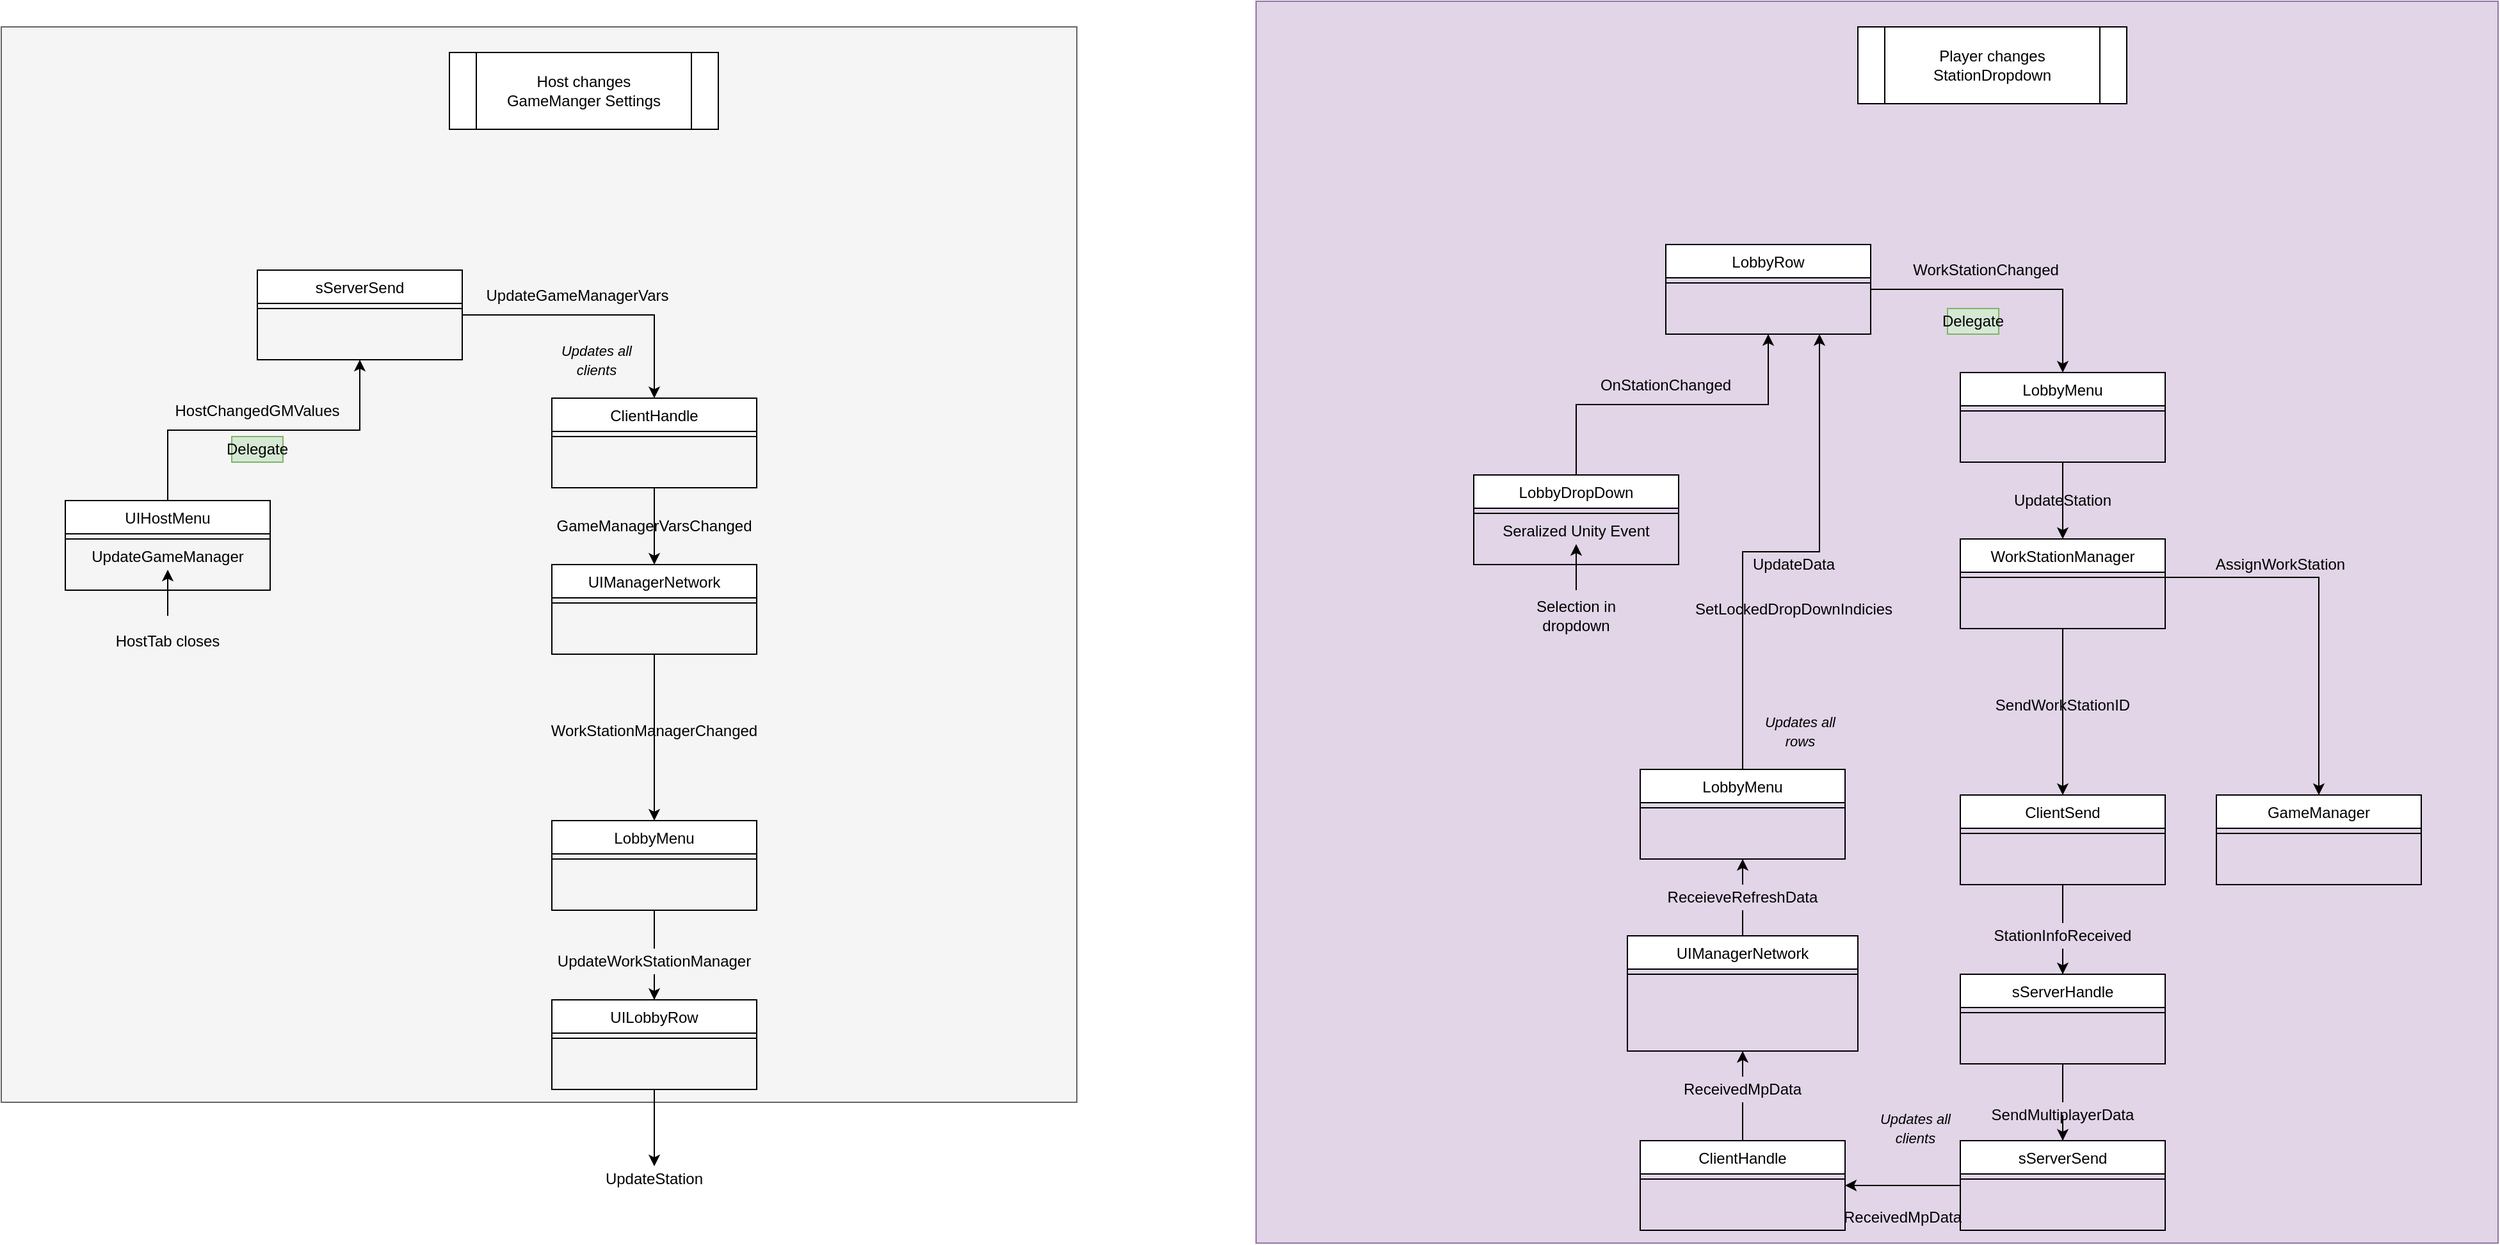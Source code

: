 <mxfile version="14.6.13" type="device"><diagram id="C5RBs43oDa-KdzZeNtuy" name="Page-1"><mxGraphModel dx="2108" dy="2057" grid="1" gridSize="10" guides="1" tooltips="1" connect="1" arrows="1" fold="1" page="1" pageScale="1" pageWidth="827" pageHeight="1169" math="0" shadow="0"><root><mxCell id="WIyWlLk6GJQsqaUBKTNV-0"/><mxCell id="WIyWlLk6GJQsqaUBKTNV-1" parent="WIyWlLk6GJQsqaUBKTNV-0"/><mxCell id="UO2kAzfO__PTi5QjVtNf-13" value="" style="whiteSpace=wrap;html=1;aspect=fixed;fillColor=#f5f5f5;strokeColor=#666666;fontColor=#333333;" vertex="1" parent="WIyWlLk6GJQsqaUBKTNV-1"><mxGeometry x="-420" y="-450" width="840" height="840" as="geometry"/></mxCell><mxCell id="UO2kAzfO__PTi5QjVtNf-29" style="edgeStyle=orthogonalEdgeStyle;rounded=0;orthogonalLoop=1;jettySize=auto;html=1;entryX=0.5;entryY=0;entryDx=0;entryDy=0;startArrow=none;" edge="1" parent="WIyWlLk6GJQsqaUBKTNV-1" source="UO2kAzfO__PTi5QjVtNf-30" target="UO2kAzfO__PTi5QjVtNf-0"><mxGeometry relative="1" as="geometry"/></mxCell><mxCell id="zkfFHV4jXpPFQw0GAbJ--13" value="LobbyMenu" style="swimlane;fontStyle=0;align=center;verticalAlign=top;childLayout=stackLayout;horizontal=1;startSize=26;horizontalStack=0;resizeParent=1;resizeLast=0;collapsible=1;marginBottom=0;rounded=0;shadow=0;strokeWidth=1;" parent="WIyWlLk6GJQsqaUBKTNV-1" vertex="1"><mxGeometry x="10" y="170" width="160" height="70" as="geometry"><mxRectangle x="340" y="380" width="170" height="26" as="alternateBounds"/></mxGeometry></mxCell><mxCell id="zkfFHV4jXpPFQw0GAbJ--15" value="" style="line;html=1;strokeWidth=1;align=left;verticalAlign=middle;spacingTop=-1;spacingLeft=3;spacingRight=3;rotatable=0;labelPosition=right;points=[];portConstraint=eastwest;" parent="zkfFHV4jXpPFQw0GAbJ--13" vertex="1"><mxGeometry y="26" width="160" height="8" as="geometry"/></mxCell><mxCell id="UO2kAzfO__PTi5QjVtNf-35" style="edgeStyle=orthogonalEdgeStyle;rounded=0;orthogonalLoop=1;jettySize=auto;html=1;entryX=0.5;entryY=0;entryDx=0;entryDy=0;" edge="1" parent="WIyWlLk6GJQsqaUBKTNV-1" source="UO2kAzfO__PTi5QjVtNf-0" target="UO2kAzfO__PTi5QjVtNf-34"><mxGeometry relative="1" as="geometry"/></mxCell><mxCell id="UO2kAzfO__PTi5QjVtNf-0" value="UILobbyRow" style="swimlane;fontStyle=0;align=center;verticalAlign=top;childLayout=stackLayout;horizontal=1;startSize=26;horizontalStack=0;resizeParent=1;resizeLast=0;collapsible=1;marginBottom=0;rounded=0;shadow=0;strokeWidth=1;" vertex="1" parent="WIyWlLk6GJQsqaUBKTNV-1"><mxGeometry x="10" y="310" width="160" height="70" as="geometry"><mxRectangle x="340" y="380" width="170" height="26" as="alternateBounds"/></mxGeometry></mxCell><mxCell id="UO2kAzfO__PTi5QjVtNf-1" value="" style="line;html=1;strokeWidth=1;align=left;verticalAlign=middle;spacingTop=-1;spacingLeft=3;spacingRight=3;rotatable=0;labelPosition=right;points=[];portConstraint=eastwest;" vertex="1" parent="UO2kAzfO__PTi5QjVtNf-0"><mxGeometry y="26" width="160" height="8" as="geometry"/></mxCell><mxCell id="UO2kAzfO__PTi5QjVtNf-28" style="edgeStyle=orthogonalEdgeStyle;rounded=0;orthogonalLoop=1;jettySize=auto;html=1;" edge="1" parent="WIyWlLk6GJQsqaUBKTNV-1" source="UO2kAzfO__PTi5QjVtNf-2" target="zkfFHV4jXpPFQw0GAbJ--13"><mxGeometry relative="1" as="geometry"/></mxCell><mxCell id="UO2kAzfO__PTi5QjVtNf-2" value="UIManagerNetwork" style="swimlane;fontStyle=0;align=center;verticalAlign=top;childLayout=stackLayout;horizontal=1;startSize=26;horizontalStack=0;resizeParent=1;resizeLast=0;collapsible=1;marginBottom=0;rounded=0;shadow=0;strokeWidth=1;" vertex="1" parent="WIyWlLk6GJQsqaUBKTNV-1"><mxGeometry x="10" y="-30" width="160" height="70" as="geometry"><mxRectangle x="340" y="380" width="170" height="26" as="alternateBounds"/></mxGeometry></mxCell><mxCell id="UO2kAzfO__PTi5QjVtNf-3" value="" style="line;html=1;strokeWidth=1;align=left;verticalAlign=middle;spacingTop=-1;spacingLeft=3;spacingRight=3;rotatable=0;labelPosition=right;points=[];portConstraint=eastwest;" vertex="1" parent="UO2kAzfO__PTi5QjVtNf-2"><mxGeometry y="26" width="160" height="8" as="geometry"/></mxCell><mxCell id="UO2kAzfO__PTi5QjVtNf-6" style="edgeStyle=orthogonalEdgeStyle;rounded=0;orthogonalLoop=1;jettySize=auto;html=1;entryX=0.5;entryY=0;entryDx=0;entryDy=0;" edge="1" parent="WIyWlLk6GJQsqaUBKTNV-1" source="UO2kAzfO__PTi5QjVtNf-4" target="UO2kAzfO__PTi5QjVtNf-2"><mxGeometry relative="1" as="geometry"/></mxCell><mxCell id="UO2kAzfO__PTi5QjVtNf-4" value="ClientHandle" style="swimlane;fontStyle=0;align=center;verticalAlign=top;childLayout=stackLayout;horizontal=1;startSize=26;horizontalStack=0;resizeParent=1;resizeLast=0;collapsible=1;marginBottom=0;rounded=0;shadow=0;strokeWidth=1;" vertex="1" parent="WIyWlLk6GJQsqaUBKTNV-1"><mxGeometry x="10" y="-160" width="160" height="70" as="geometry"><mxRectangle x="340" y="380" width="170" height="26" as="alternateBounds"/></mxGeometry></mxCell><mxCell id="UO2kAzfO__PTi5QjVtNf-5" value="" style="line;html=1;strokeWidth=1;align=left;verticalAlign=middle;spacingTop=-1;spacingLeft=3;spacingRight=3;rotatable=0;labelPosition=right;points=[];portConstraint=eastwest;" vertex="1" parent="UO2kAzfO__PTi5QjVtNf-4"><mxGeometry y="26" width="160" height="8" as="geometry"/></mxCell><mxCell id="UO2kAzfO__PTi5QjVtNf-9" style="edgeStyle=orthogonalEdgeStyle;rounded=0;orthogonalLoop=1;jettySize=auto;html=1;" edge="1" parent="WIyWlLk6GJQsqaUBKTNV-1" source="UO2kAzfO__PTi5QjVtNf-7" target="UO2kAzfO__PTi5QjVtNf-4"><mxGeometry relative="1" as="geometry"/></mxCell><mxCell id="UO2kAzfO__PTi5QjVtNf-7" value="sServerSend" style="swimlane;fontStyle=0;align=center;verticalAlign=top;childLayout=stackLayout;horizontal=1;startSize=26;horizontalStack=0;resizeParent=1;resizeLast=0;collapsible=1;marginBottom=0;rounded=0;shadow=0;strokeWidth=1;" vertex="1" parent="WIyWlLk6GJQsqaUBKTNV-1"><mxGeometry x="-220" y="-260" width="160" height="70" as="geometry"><mxRectangle x="340" y="380" width="170" height="26" as="alternateBounds"/></mxGeometry></mxCell><mxCell id="UO2kAzfO__PTi5QjVtNf-8" value="" style="line;html=1;strokeWidth=1;align=left;verticalAlign=middle;spacingTop=-1;spacingLeft=3;spacingRight=3;rotatable=0;labelPosition=right;points=[];portConstraint=eastwest;" vertex="1" parent="UO2kAzfO__PTi5QjVtNf-7"><mxGeometry y="26" width="160" height="8" as="geometry"/></mxCell><mxCell id="UO2kAzfO__PTi5QjVtNf-12" style="edgeStyle=orthogonalEdgeStyle;rounded=0;orthogonalLoop=1;jettySize=auto;html=1;entryX=0.5;entryY=1;entryDx=0;entryDy=0;" edge="1" parent="WIyWlLk6GJQsqaUBKTNV-1" source="UO2kAzfO__PTi5QjVtNf-10" target="UO2kAzfO__PTi5QjVtNf-7"><mxGeometry relative="1" as="geometry"/></mxCell><mxCell id="UO2kAzfO__PTi5QjVtNf-10" value="UIHostMenu" style="swimlane;fontStyle=0;align=center;verticalAlign=top;childLayout=stackLayout;horizontal=1;startSize=26;horizontalStack=0;resizeParent=1;resizeLast=0;collapsible=1;marginBottom=0;rounded=0;shadow=0;strokeWidth=1;" vertex="1" parent="WIyWlLk6GJQsqaUBKTNV-1"><mxGeometry x="-370" y="-80" width="160" height="70" as="geometry"><mxRectangle x="340" y="380" width="170" height="26" as="alternateBounds"/></mxGeometry></mxCell><mxCell id="UO2kAzfO__PTi5QjVtNf-11" value="" style="line;html=1;strokeWidth=1;align=left;verticalAlign=middle;spacingTop=-1;spacingLeft=3;spacingRight=3;rotatable=0;labelPosition=right;points=[];portConstraint=eastwest;" vertex="1" parent="UO2kAzfO__PTi5QjVtNf-10"><mxGeometry y="26" width="160" height="8" as="geometry"/></mxCell><mxCell id="UO2kAzfO__PTi5QjVtNf-23" value="UpdateGameManager" style="text;html=1;strokeColor=none;fillColor=none;align=center;verticalAlign=middle;whiteSpace=wrap;rounded=0;" vertex="1" parent="UO2kAzfO__PTi5QjVtNf-10"><mxGeometry y="34" width="160" height="20" as="geometry"/></mxCell><mxCell id="UO2kAzfO__PTi5QjVtNf-14" value="&lt;i&gt;&lt;font style=&quot;font-size: 11px&quot;&gt;Updates all clients&lt;/font&gt;&lt;/i&gt;" style="text;html=1;strokeColor=none;fillColor=none;align=center;verticalAlign=middle;whiteSpace=wrap;rounded=0;" vertex="1" parent="WIyWlLk6GJQsqaUBKTNV-1"><mxGeometry x="10" y="-210" width="70" height="40" as="geometry"/></mxCell><mxCell id="UO2kAzfO__PTi5QjVtNf-15" value="" style="shape=process;whiteSpace=wrap;html=1;backgroundOutline=1;" vertex="1" parent="WIyWlLk6GJQsqaUBKTNV-1"><mxGeometry x="-70" y="-430" width="210" height="60" as="geometry"/></mxCell><mxCell id="UO2kAzfO__PTi5QjVtNf-16" value="Host changes GameManger Settings" style="text;html=1;strokeColor=none;fillColor=none;align=center;verticalAlign=middle;whiteSpace=wrap;rounded=0;" vertex="1" parent="WIyWlLk6GJQsqaUBKTNV-1"><mxGeometry x="-30" y="-430" width="130" height="60" as="geometry"/></mxCell><mxCell id="UO2kAzfO__PTi5QjVtNf-17" value="UpdateGameManagerVars" style="text;html=1;strokeColor=none;fillColor=none;align=center;verticalAlign=middle;whiteSpace=wrap;rounded=0;" vertex="1" parent="WIyWlLk6GJQsqaUBKTNV-1"><mxGeometry x="10" y="-250" width="40" height="20" as="geometry"/></mxCell><mxCell id="UO2kAzfO__PTi5QjVtNf-18" value="GameManagerVarsChanged" style="text;html=1;strokeColor=none;fillColor=none;align=center;verticalAlign=middle;whiteSpace=wrap;rounded=0;" vertex="1" parent="WIyWlLk6GJQsqaUBKTNV-1"><mxGeometry x="60" y="-70" width="60" height="20" as="geometry"/></mxCell><mxCell id="UO2kAzfO__PTi5QjVtNf-20" value="WorkStationManagerChanged" style="text;html=1;strokeColor=none;fillColor=none;align=center;verticalAlign=middle;whiteSpace=wrap;rounded=0;" vertex="1" parent="WIyWlLk6GJQsqaUBKTNV-1"><mxGeometry x="70" y="90" width="40" height="20" as="geometry"/></mxCell><mxCell id="UO2kAzfO__PTi5QjVtNf-24" value="" style="edgeStyle=orthogonalEdgeStyle;rounded=0;orthogonalLoop=1;jettySize=auto;html=1;" edge="1" parent="WIyWlLk6GJQsqaUBKTNV-1" source="UO2kAzfO__PTi5QjVtNf-22" target="UO2kAzfO__PTi5QjVtNf-23"><mxGeometry relative="1" as="geometry"/></mxCell><mxCell id="UO2kAzfO__PTi5QjVtNf-22" value="HostTab closes" style="text;html=1;strokeColor=none;fillColor=none;align=center;verticalAlign=middle;whiteSpace=wrap;rounded=0;" vertex="1" parent="WIyWlLk6GJQsqaUBKTNV-1"><mxGeometry x="-340" y="10" width="100" height="40" as="geometry"/></mxCell><mxCell id="UO2kAzfO__PTi5QjVtNf-27" value="HostChangedGMValues" style="text;html=1;strokeColor=none;fillColor=none;align=center;verticalAlign=middle;whiteSpace=wrap;rounded=0;" vertex="1" parent="WIyWlLk6GJQsqaUBKTNV-1"><mxGeometry x="-240" y="-160" width="40" height="20" as="geometry"/></mxCell><mxCell id="UO2kAzfO__PTi5QjVtNf-30" value="UpdateWorkStationManager" style="text;html=1;strokeColor=none;fillColor=none;align=center;verticalAlign=middle;whiteSpace=wrap;rounded=0;" vertex="1" parent="WIyWlLk6GJQsqaUBKTNV-1"><mxGeometry x="70" y="270" width="40" height="20" as="geometry"/></mxCell><mxCell id="UO2kAzfO__PTi5QjVtNf-31" value="" style="edgeStyle=orthogonalEdgeStyle;rounded=0;orthogonalLoop=1;jettySize=auto;html=1;entryX=0.5;entryY=0;entryDx=0;entryDy=0;endArrow=none;" edge="1" parent="WIyWlLk6GJQsqaUBKTNV-1" source="zkfFHV4jXpPFQw0GAbJ--13" target="UO2kAzfO__PTi5QjVtNf-30"><mxGeometry relative="1" as="geometry"><mxPoint x="90" y="240" as="sourcePoint"/><mxPoint x="90" y="310" as="targetPoint"/></mxGeometry></mxCell><mxCell id="UO2kAzfO__PTi5QjVtNf-34" value="UpdateStation" style="text;html=1;strokeColor=none;fillColor=none;align=center;verticalAlign=middle;whiteSpace=wrap;rounded=0;" vertex="1" parent="WIyWlLk6GJQsqaUBKTNV-1"><mxGeometry x="50" y="440" width="80" height="20" as="geometry"/></mxCell><mxCell id="UO2kAzfO__PTi5QjVtNf-36" value="" style="whiteSpace=wrap;html=1;aspect=fixed;fillColor=#e1d5e7;strokeColor=#9673a6;" vertex="1" parent="WIyWlLk6GJQsqaUBKTNV-1"><mxGeometry x="560" y="-470" width="970" height="970" as="geometry"/></mxCell><mxCell id="UO2kAzfO__PTi5QjVtNf-37" style="edgeStyle=orthogonalEdgeStyle;rounded=0;orthogonalLoop=1;jettySize=auto;html=1;entryX=0.5;entryY=0;entryDx=0;entryDy=0;startArrow=none;" edge="1" parent="WIyWlLk6GJQsqaUBKTNV-1" source="UO2kAzfO__PTi5QjVtNf-65" target="UO2kAzfO__PTi5QjVtNf-41"><mxGeometry relative="1" as="geometry"/></mxCell><mxCell id="UO2kAzfO__PTi5QjVtNf-38" value="ClientSend" style="swimlane;fontStyle=0;align=center;verticalAlign=top;childLayout=stackLayout;horizontal=1;startSize=26;horizontalStack=0;resizeParent=1;resizeLast=0;collapsible=1;marginBottom=0;rounded=0;shadow=0;strokeWidth=1;" vertex="1" parent="WIyWlLk6GJQsqaUBKTNV-1"><mxGeometry x="1110" y="150" width="160" height="70" as="geometry"><mxRectangle x="340" y="380" width="170" height="26" as="alternateBounds"/></mxGeometry></mxCell><mxCell id="UO2kAzfO__PTi5QjVtNf-39" value="" style="line;html=1;strokeWidth=1;align=left;verticalAlign=middle;spacingTop=-1;spacingLeft=3;spacingRight=3;rotatable=0;labelPosition=right;points=[];portConstraint=eastwest;" vertex="1" parent="UO2kAzfO__PTi5QjVtNf-38"><mxGeometry y="26" width="160" height="8" as="geometry"/></mxCell><mxCell id="UO2kAzfO__PTi5QjVtNf-74" style="edgeStyle=orthogonalEdgeStyle;rounded=0;orthogonalLoop=1;jettySize=auto;html=1;startArrow=none;" edge="1" parent="WIyWlLk6GJQsqaUBKTNV-1" source="UO2kAzfO__PTi5QjVtNf-75" target="UO2kAzfO__PTi5QjVtNf-72"><mxGeometry relative="1" as="geometry"/></mxCell><mxCell id="UO2kAzfO__PTi5QjVtNf-41" value="sServerHandle" style="swimlane;fontStyle=0;align=center;verticalAlign=top;childLayout=stackLayout;horizontal=1;startSize=26;horizontalStack=0;resizeParent=1;resizeLast=0;collapsible=1;marginBottom=0;rounded=0;shadow=0;strokeWidth=1;" vertex="1" parent="WIyWlLk6GJQsqaUBKTNV-1"><mxGeometry x="1110" y="290" width="160" height="70" as="geometry"><mxRectangle x="340" y="380" width="170" height="26" as="alternateBounds"/></mxGeometry></mxCell><mxCell id="UO2kAzfO__PTi5QjVtNf-42" value="" style="line;html=1;strokeWidth=1;align=left;verticalAlign=middle;spacingTop=-1;spacingLeft=3;spacingRight=3;rotatable=0;labelPosition=right;points=[];portConstraint=eastwest;" vertex="1" parent="UO2kAzfO__PTi5QjVtNf-41"><mxGeometry y="26" width="160" height="8" as="geometry"/></mxCell><mxCell id="UO2kAzfO__PTi5QjVtNf-43" style="edgeStyle=orthogonalEdgeStyle;rounded=0;orthogonalLoop=1;jettySize=auto;html=1;" edge="1" parent="WIyWlLk6GJQsqaUBKTNV-1" source="UO2kAzfO__PTi5QjVtNf-44" target="UO2kAzfO__PTi5QjVtNf-38"><mxGeometry relative="1" as="geometry"/></mxCell><mxCell id="UO2kAzfO__PTi5QjVtNf-44" value="WorkStationManager" style="swimlane;fontStyle=0;align=center;verticalAlign=top;childLayout=stackLayout;horizontal=1;startSize=26;horizontalStack=0;resizeParent=1;resizeLast=0;collapsible=1;marginBottom=0;rounded=0;shadow=0;strokeWidth=1;" vertex="1" parent="WIyWlLk6GJQsqaUBKTNV-1"><mxGeometry x="1110" y="-50" width="160" height="70" as="geometry"><mxRectangle x="340" y="380" width="170" height="26" as="alternateBounds"/></mxGeometry></mxCell><mxCell id="UO2kAzfO__PTi5QjVtNf-45" value="" style="line;html=1;strokeWidth=1;align=left;verticalAlign=middle;spacingTop=-1;spacingLeft=3;spacingRight=3;rotatable=0;labelPosition=right;points=[];portConstraint=eastwest;" vertex="1" parent="UO2kAzfO__PTi5QjVtNf-44"><mxGeometry y="26" width="160" height="8" as="geometry"/></mxCell><mxCell id="UO2kAzfO__PTi5QjVtNf-46" style="edgeStyle=orthogonalEdgeStyle;rounded=0;orthogonalLoop=1;jettySize=auto;html=1;entryX=0.5;entryY=0;entryDx=0;entryDy=0;" edge="1" parent="WIyWlLk6GJQsqaUBKTNV-1" source="UO2kAzfO__PTi5QjVtNf-47" target="UO2kAzfO__PTi5QjVtNf-44"><mxGeometry relative="1" as="geometry"/></mxCell><mxCell id="UO2kAzfO__PTi5QjVtNf-47" value="LobbyMenu" style="swimlane;fontStyle=0;align=center;verticalAlign=top;childLayout=stackLayout;horizontal=1;startSize=26;horizontalStack=0;resizeParent=1;resizeLast=0;collapsible=1;marginBottom=0;rounded=0;shadow=0;strokeWidth=1;" vertex="1" parent="WIyWlLk6GJQsqaUBKTNV-1"><mxGeometry x="1110" y="-180" width="160" height="70" as="geometry"><mxRectangle x="340" y="380" width="170" height="26" as="alternateBounds"/></mxGeometry></mxCell><mxCell id="UO2kAzfO__PTi5QjVtNf-48" value="" style="line;html=1;strokeWidth=1;align=left;verticalAlign=middle;spacingTop=-1;spacingLeft=3;spacingRight=3;rotatable=0;labelPosition=right;points=[];portConstraint=eastwest;" vertex="1" parent="UO2kAzfO__PTi5QjVtNf-47"><mxGeometry y="26" width="160" height="8" as="geometry"/></mxCell><mxCell id="UO2kAzfO__PTi5QjVtNf-49" style="edgeStyle=orthogonalEdgeStyle;rounded=0;orthogonalLoop=1;jettySize=auto;html=1;" edge="1" parent="WIyWlLk6GJQsqaUBKTNV-1" source="UO2kAzfO__PTi5QjVtNf-50" target="UO2kAzfO__PTi5QjVtNf-47"><mxGeometry relative="1" as="geometry"/></mxCell><mxCell id="UO2kAzfO__PTi5QjVtNf-50" value="LobbyRow" style="swimlane;fontStyle=0;align=center;verticalAlign=top;childLayout=stackLayout;horizontal=1;startSize=26;horizontalStack=0;resizeParent=1;resizeLast=0;collapsible=1;marginBottom=0;rounded=0;shadow=0;strokeWidth=1;" vertex="1" parent="WIyWlLk6GJQsqaUBKTNV-1"><mxGeometry x="880" y="-280" width="160" height="70" as="geometry"><mxRectangle x="340" y="380" width="170" height="26" as="alternateBounds"/></mxGeometry></mxCell><mxCell id="UO2kAzfO__PTi5QjVtNf-51" value="" style="line;html=1;strokeWidth=1;align=left;verticalAlign=middle;spacingTop=-1;spacingLeft=3;spacingRight=3;rotatable=0;labelPosition=right;points=[];portConstraint=eastwest;" vertex="1" parent="UO2kAzfO__PTi5QjVtNf-50"><mxGeometry y="26" width="160" height="8" as="geometry"/></mxCell><mxCell id="UO2kAzfO__PTi5QjVtNf-52" style="edgeStyle=orthogonalEdgeStyle;rounded=0;orthogonalLoop=1;jettySize=auto;html=1;entryX=0.5;entryY=1;entryDx=0;entryDy=0;" edge="1" parent="WIyWlLk6GJQsqaUBKTNV-1" source="UO2kAzfO__PTi5QjVtNf-53" target="UO2kAzfO__PTi5QjVtNf-50"><mxGeometry relative="1" as="geometry"/></mxCell><mxCell id="UO2kAzfO__PTi5QjVtNf-53" value="LobbyDropDown" style="swimlane;fontStyle=0;align=center;verticalAlign=top;childLayout=stackLayout;horizontal=1;startSize=26;horizontalStack=0;resizeParent=1;resizeLast=0;collapsible=1;marginBottom=0;rounded=0;shadow=0;strokeWidth=1;" vertex="1" parent="WIyWlLk6GJQsqaUBKTNV-1"><mxGeometry x="730" y="-100" width="160" height="70" as="geometry"><mxRectangle x="340" y="380" width="170" height="26" as="alternateBounds"/></mxGeometry></mxCell><mxCell id="UO2kAzfO__PTi5QjVtNf-54" value="" style="line;html=1;strokeWidth=1;align=left;verticalAlign=middle;spacingTop=-1;spacingLeft=3;spacingRight=3;rotatable=0;labelPosition=right;points=[];portConstraint=eastwest;" vertex="1" parent="UO2kAzfO__PTi5QjVtNf-53"><mxGeometry y="26" width="160" height="8" as="geometry"/></mxCell><mxCell id="UO2kAzfO__PTi5QjVtNf-55" value="Seralized Unity Event" style="text;html=1;strokeColor=none;fillColor=none;align=center;verticalAlign=middle;whiteSpace=wrap;rounded=0;" vertex="1" parent="UO2kAzfO__PTi5QjVtNf-53"><mxGeometry y="34" width="160" height="20" as="geometry"/></mxCell><mxCell id="UO2kAzfO__PTi5QjVtNf-57" value="" style="shape=process;whiteSpace=wrap;html=1;backgroundOutline=1;" vertex="1" parent="WIyWlLk6GJQsqaUBKTNV-1"><mxGeometry x="1030" y="-450" width="210" height="60" as="geometry"/></mxCell><mxCell id="UO2kAzfO__PTi5QjVtNf-58" value="Player changes StationDropdown" style="text;html=1;strokeColor=none;fillColor=none;align=center;verticalAlign=middle;whiteSpace=wrap;rounded=0;" vertex="1" parent="WIyWlLk6GJQsqaUBKTNV-1"><mxGeometry x="1070" y="-450" width="130" height="60" as="geometry"/></mxCell><mxCell id="UO2kAzfO__PTi5QjVtNf-59" value="WorkStationChanged" style="text;html=1;strokeColor=none;fillColor=none;align=center;verticalAlign=middle;whiteSpace=wrap;rounded=0;" vertex="1" parent="WIyWlLk6GJQsqaUBKTNV-1"><mxGeometry x="1110" y="-270" width="40" height="20" as="geometry"/></mxCell><mxCell id="UO2kAzfO__PTi5QjVtNf-60" value="UpdateStation" style="text;html=1;strokeColor=none;fillColor=none;align=center;verticalAlign=middle;whiteSpace=wrap;rounded=0;" vertex="1" parent="WIyWlLk6GJQsqaUBKTNV-1"><mxGeometry x="1160" y="-90" width="60" height="20" as="geometry"/></mxCell><mxCell id="UO2kAzfO__PTi5QjVtNf-61" value="SendWorkStationID" style="text;html=1;strokeColor=none;fillColor=none;align=center;verticalAlign=middle;whiteSpace=wrap;rounded=0;" vertex="1" parent="WIyWlLk6GJQsqaUBKTNV-1"><mxGeometry x="1170" y="70" width="40" height="20" as="geometry"/></mxCell><mxCell id="UO2kAzfO__PTi5QjVtNf-62" value="" style="edgeStyle=orthogonalEdgeStyle;rounded=0;orthogonalLoop=1;jettySize=auto;html=1;" edge="1" parent="WIyWlLk6GJQsqaUBKTNV-1" source="UO2kAzfO__PTi5QjVtNf-63" target="UO2kAzfO__PTi5QjVtNf-55"><mxGeometry relative="1" as="geometry"/></mxCell><mxCell id="UO2kAzfO__PTi5QjVtNf-63" value="Selection in dropdown" style="text;html=1;strokeColor=none;fillColor=none;align=center;verticalAlign=middle;whiteSpace=wrap;rounded=0;" vertex="1" parent="WIyWlLk6GJQsqaUBKTNV-1"><mxGeometry x="760" y="-10" width="100" height="40" as="geometry"/></mxCell><mxCell id="UO2kAzfO__PTi5QjVtNf-64" value="OnStationChanged" style="text;html=1;strokeColor=none;fillColor=none;align=center;verticalAlign=middle;whiteSpace=wrap;rounded=0;" vertex="1" parent="WIyWlLk6GJQsqaUBKTNV-1"><mxGeometry x="860" y="-180" width="40" height="20" as="geometry"/></mxCell><mxCell id="UO2kAzfO__PTi5QjVtNf-65" value="StationInfoReceived" style="text;html=1;strokeColor=none;fillColor=none;align=center;verticalAlign=middle;whiteSpace=wrap;rounded=0;" vertex="1" parent="WIyWlLk6GJQsqaUBKTNV-1"><mxGeometry x="1170" y="250" width="40" height="20" as="geometry"/></mxCell><mxCell id="UO2kAzfO__PTi5QjVtNf-66" value="" style="edgeStyle=orthogonalEdgeStyle;rounded=0;orthogonalLoop=1;jettySize=auto;html=1;entryX=0.5;entryY=0;entryDx=0;entryDy=0;endArrow=none;" edge="1" parent="WIyWlLk6GJQsqaUBKTNV-1" source="UO2kAzfO__PTi5QjVtNf-38" target="UO2kAzfO__PTi5QjVtNf-65"><mxGeometry relative="1" as="geometry"><mxPoint x="1190" y="220" as="sourcePoint"/><mxPoint x="1190" y="290" as="targetPoint"/></mxGeometry></mxCell><mxCell id="UO2kAzfO__PTi5QjVtNf-68" value="GameManager" style="swimlane;fontStyle=0;align=center;verticalAlign=top;childLayout=stackLayout;horizontal=1;startSize=26;horizontalStack=0;resizeParent=1;resizeLast=0;collapsible=1;marginBottom=0;rounded=0;shadow=0;strokeWidth=1;" vertex="1" parent="WIyWlLk6GJQsqaUBKTNV-1"><mxGeometry x="1310" y="150" width="160" height="70" as="geometry"><mxRectangle x="340" y="380" width="170" height="26" as="alternateBounds"/></mxGeometry></mxCell><mxCell id="UO2kAzfO__PTi5QjVtNf-69" value="" style="line;html=1;strokeWidth=1;align=left;verticalAlign=middle;spacingTop=-1;spacingLeft=3;spacingRight=3;rotatable=0;labelPosition=right;points=[];portConstraint=eastwest;" vertex="1" parent="UO2kAzfO__PTi5QjVtNf-68"><mxGeometry y="26" width="160" height="8" as="geometry"/></mxCell><mxCell id="UO2kAzfO__PTi5QjVtNf-70" style="edgeStyle=orthogonalEdgeStyle;rounded=0;orthogonalLoop=1;jettySize=auto;html=1;entryX=0.5;entryY=0;entryDx=0;entryDy=0;" edge="1" parent="WIyWlLk6GJQsqaUBKTNV-1" source="UO2kAzfO__PTi5QjVtNf-45" target="UO2kAzfO__PTi5QjVtNf-68"><mxGeometry relative="1" as="geometry"/></mxCell><mxCell id="UO2kAzfO__PTi5QjVtNf-71" value="AssignWorkStation" style="text;html=1;strokeColor=none;fillColor=none;align=center;verticalAlign=middle;whiteSpace=wrap;rounded=0;" vertex="1" parent="WIyWlLk6GJQsqaUBKTNV-1"><mxGeometry x="1340" y="-40" width="40" height="20" as="geometry"/></mxCell><mxCell id="UO2kAzfO__PTi5QjVtNf-81" style="edgeStyle=orthogonalEdgeStyle;rounded=0;orthogonalLoop=1;jettySize=auto;html=1;entryX=1;entryY=0.5;entryDx=0;entryDy=0;" edge="1" parent="WIyWlLk6GJQsqaUBKTNV-1" source="UO2kAzfO__PTi5QjVtNf-72" target="UO2kAzfO__PTi5QjVtNf-78"><mxGeometry relative="1" as="geometry"/></mxCell><mxCell id="UO2kAzfO__PTi5QjVtNf-72" value="sServerSend" style="swimlane;fontStyle=0;align=center;verticalAlign=top;childLayout=stackLayout;horizontal=1;startSize=26;horizontalStack=0;resizeParent=1;resizeLast=0;collapsible=1;marginBottom=0;rounded=0;shadow=0;strokeWidth=1;" vertex="1" parent="WIyWlLk6GJQsqaUBKTNV-1"><mxGeometry x="1110" y="420" width="160" height="70" as="geometry"><mxRectangle x="340" y="380" width="170" height="26" as="alternateBounds"/></mxGeometry></mxCell><mxCell id="UO2kAzfO__PTi5QjVtNf-73" value="" style="line;html=1;strokeWidth=1;align=left;verticalAlign=middle;spacingTop=-1;spacingLeft=3;spacingRight=3;rotatable=0;labelPosition=right;points=[];portConstraint=eastwest;" vertex="1" parent="UO2kAzfO__PTi5QjVtNf-72"><mxGeometry y="26" width="160" height="8" as="geometry"/></mxCell><mxCell id="UO2kAzfO__PTi5QjVtNf-75" value="SendMultiplayerData" style="text;html=1;strokeColor=none;fillColor=none;align=center;verticalAlign=middle;whiteSpace=wrap;rounded=0;" vertex="1" parent="WIyWlLk6GJQsqaUBKTNV-1"><mxGeometry x="1170" y="390" width="40" height="20" as="geometry"/></mxCell><mxCell id="UO2kAzfO__PTi5QjVtNf-76" value="" style="edgeStyle=orthogonalEdgeStyle;rounded=0;orthogonalLoop=1;jettySize=auto;html=1;endArrow=none;" edge="1" parent="WIyWlLk6GJQsqaUBKTNV-1" source="UO2kAzfO__PTi5QjVtNf-41" target="UO2kAzfO__PTi5QjVtNf-75"><mxGeometry relative="1" as="geometry"><mxPoint x="1190.0" y="360" as="sourcePoint"/><mxPoint x="1190.0" y="420" as="targetPoint"/></mxGeometry></mxCell><mxCell id="UO2kAzfO__PTi5QjVtNf-77" value="&lt;i&gt;&lt;font style=&quot;font-size: 11px&quot;&gt;Updates all clients&lt;/font&gt;&lt;/i&gt;" style="text;html=1;strokeColor=none;fillColor=none;align=center;verticalAlign=middle;whiteSpace=wrap;rounded=0;" vertex="1" parent="WIyWlLk6GJQsqaUBKTNV-1"><mxGeometry x="1040" y="390" width="70" height="40" as="geometry"/></mxCell><mxCell id="UO2kAzfO__PTi5QjVtNf-87" style="edgeStyle=orthogonalEdgeStyle;rounded=0;orthogonalLoop=1;jettySize=auto;html=1;entryX=0.5;entryY=1;entryDx=0;entryDy=0;startArrow=none;" edge="1" parent="WIyWlLk6GJQsqaUBKTNV-1" source="UO2kAzfO__PTi5QjVtNf-88" target="UO2kAzfO__PTi5QjVtNf-85"><mxGeometry relative="1" as="geometry"/></mxCell><mxCell id="UO2kAzfO__PTi5QjVtNf-78" value="ClientHandle" style="swimlane;fontStyle=0;align=center;verticalAlign=top;childLayout=stackLayout;horizontal=1;startSize=26;horizontalStack=0;resizeParent=1;resizeLast=0;collapsible=1;marginBottom=0;rounded=0;shadow=0;strokeWidth=1;" vertex="1" parent="WIyWlLk6GJQsqaUBKTNV-1"><mxGeometry x="860" y="420" width="160" height="70" as="geometry"><mxRectangle x="340" y="380" width="170" height="26" as="alternateBounds"/></mxGeometry></mxCell><mxCell id="UO2kAzfO__PTi5QjVtNf-79" value="" style="line;html=1;strokeWidth=1;align=left;verticalAlign=middle;spacingTop=-1;spacingLeft=3;spacingRight=3;rotatable=0;labelPosition=right;points=[];portConstraint=eastwest;" vertex="1" parent="UO2kAzfO__PTi5QjVtNf-78"><mxGeometry y="26" width="160" height="8" as="geometry"/></mxCell><mxCell id="UO2kAzfO__PTi5QjVtNf-82" value="ReceivedMpData" style="text;html=1;strokeColor=none;fillColor=none;align=center;verticalAlign=middle;whiteSpace=wrap;rounded=0;" vertex="1" parent="WIyWlLk6GJQsqaUBKTNV-1"><mxGeometry x="1045" y="470" width="40" height="20" as="geometry"/></mxCell><mxCell id="UO2kAzfO__PTi5QjVtNf-92" style="edgeStyle=orthogonalEdgeStyle;rounded=0;orthogonalLoop=1;jettySize=auto;html=1;entryX=0.5;entryY=1;entryDx=0;entryDy=0;startArrow=none;" edge="1" parent="WIyWlLk6GJQsqaUBKTNV-1" source="UO2kAzfO__PTi5QjVtNf-94" target="UO2kAzfO__PTi5QjVtNf-90"><mxGeometry relative="1" as="geometry"/></mxCell><mxCell id="UO2kAzfO__PTi5QjVtNf-85" value="UIManagerNetwork" style="swimlane;fontStyle=0;align=center;verticalAlign=top;childLayout=stackLayout;horizontal=1;startSize=26;horizontalStack=0;resizeParent=1;resizeLast=0;collapsible=1;marginBottom=0;rounded=0;shadow=0;strokeWidth=1;" vertex="1" parent="WIyWlLk6GJQsqaUBKTNV-1"><mxGeometry x="850" y="260" width="180" height="90" as="geometry"><mxRectangle x="340" y="380" width="170" height="26" as="alternateBounds"/></mxGeometry></mxCell><mxCell id="UO2kAzfO__PTi5QjVtNf-86" value="" style="line;html=1;strokeWidth=1;align=left;verticalAlign=middle;spacingTop=-1;spacingLeft=3;spacingRight=3;rotatable=0;labelPosition=right;points=[];portConstraint=eastwest;" vertex="1" parent="UO2kAzfO__PTi5QjVtNf-85"><mxGeometry y="26" width="180" height="8" as="geometry"/></mxCell><mxCell id="UO2kAzfO__PTi5QjVtNf-88" value="ReceivedMpData" style="text;html=1;strokeColor=none;fillColor=none;align=center;verticalAlign=middle;whiteSpace=wrap;rounded=0;" vertex="1" parent="WIyWlLk6GJQsqaUBKTNV-1"><mxGeometry x="920" y="370" width="40" height="20" as="geometry"/></mxCell><mxCell id="UO2kAzfO__PTi5QjVtNf-89" value="" style="edgeStyle=orthogonalEdgeStyle;rounded=0;orthogonalLoop=1;jettySize=auto;html=1;entryX=0.5;entryY=1;entryDx=0;entryDy=0;endArrow=none;" edge="1" parent="WIyWlLk6GJQsqaUBKTNV-1" source="UO2kAzfO__PTi5QjVtNf-78" target="UO2kAzfO__PTi5QjVtNf-88"><mxGeometry relative="1" as="geometry"><mxPoint x="940.0" y="420" as="sourcePoint"/><mxPoint x="940.0" y="350" as="targetPoint"/></mxGeometry></mxCell><mxCell id="UO2kAzfO__PTi5QjVtNf-96" style="edgeStyle=orthogonalEdgeStyle;rounded=0;orthogonalLoop=1;jettySize=auto;html=1;entryX=0.75;entryY=1;entryDx=0;entryDy=0;" edge="1" parent="WIyWlLk6GJQsqaUBKTNV-1" source="UO2kAzfO__PTi5QjVtNf-90" target="UO2kAzfO__PTi5QjVtNf-50"><mxGeometry relative="1" as="geometry"/></mxCell><mxCell id="UO2kAzfO__PTi5QjVtNf-90" value="LobbyMenu" style="swimlane;fontStyle=0;align=center;verticalAlign=top;childLayout=stackLayout;horizontal=1;startSize=26;horizontalStack=0;resizeParent=1;resizeLast=0;collapsible=1;marginBottom=0;rounded=0;shadow=0;strokeWidth=1;" vertex="1" parent="WIyWlLk6GJQsqaUBKTNV-1"><mxGeometry x="860" y="130" width="160" height="70" as="geometry"><mxRectangle x="340" y="380" width="170" height="26" as="alternateBounds"/></mxGeometry></mxCell><mxCell id="UO2kAzfO__PTi5QjVtNf-91" value="" style="line;html=1;strokeWidth=1;align=left;verticalAlign=middle;spacingTop=-1;spacingLeft=3;spacingRight=3;rotatable=0;labelPosition=right;points=[];portConstraint=eastwest;" vertex="1" parent="UO2kAzfO__PTi5QjVtNf-90"><mxGeometry y="26" width="160" height="8" as="geometry"/></mxCell><mxCell id="UO2kAzfO__PTi5QjVtNf-94" value="ReceieveRefreshData" style="text;html=1;strokeColor=none;fillColor=none;align=center;verticalAlign=middle;whiteSpace=wrap;rounded=0;" vertex="1" parent="WIyWlLk6GJQsqaUBKTNV-1"><mxGeometry x="920" y="220" width="40" height="20" as="geometry"/></mxCell><mxCell id="UO2kAzfO__PTi5QjVtNf-95" value="" style="edgeStyle=orthogonalEdgeStyle;rounded=0;orthogonalLoop=1;jettySize=auto;html=1;entryX=0.5;entryY=1;entryDx=0;entryDy=0;endArrow=none;" edge="1" parent="WIyWlLk6GJQsqaUBKTNV-1" source="UO2kAzfO__PTi5QjVtNf-85" target="UO2kAzfO__PTi5QjVtNf-94"><mxGeometry relative="1" as="geometry"><mxPoint x="940.0" y="260" as="sourcePoint"/><mxPoint x="940.0" y="200" as="targetPoint"/></mxGeometry></mxCell><mxCell id="UO2kAzfO__PTi5QjVtNf-97" value="UpdateData" style="text;html=1;strokeColor=none;fillColor=none;align=center;verticalAlign=middle;whiteSpace=wrap;rounded=0;" vertex="1" parent="WIyWlLk6GJQsqaUBKTNV-1"><mxGeometry x="960" y="-40" width="40" height="20" as="geometry"/></mxCell><mxCell id="UO2kAzfO__PTi5QjVtNf-98" value="&lt;i&gt;&lt;font style=&quot;font-size: 11px&quot;&gt;Updates all rows&lt;/font&gt;&lt;/i&gt;" style="text;html=1;strokeColor=none;fillColor=none;align=center;verticalAlign=middle;whiteSpace=wrap;rounded=0;" vertex="1" parent="WIyWlLk6GJQsqaUBKTNV-1"><mxGeometry x="950" y="80" width="70" height="40" as="geometry"/></mxCell><mxCell id="UO2kAzfO__PTi5QjVtNf-99" value="SetLockedDropDownIndicies" style="text;html=1;strokeColor=none;fillColor=none;align=center;verticalAlign=middle;whiteSpace=wrap;rounded=0;" vertex="1" parent="WIyWlLk6GJQsqaUBKTNV-1"><mxGeometry x="960" y="-5" width="40" height="20" as="geometry"/></mxCell><mxCell id="UO2kAzfO__PTi5QjVtNf-100" value="Delegate" style="text;html=1;strokeColor=#82b366;fillColor=#d5e8d4;align=center;verticalAlign=middle;whiteSpace=wrap;rounded=0;" vertex="1" parent="WIyWlLk6GJQsqaUBKTNV-1"><mxGeometry x="1100" y="-230" width="40" height="20" as="geometry"/></mxCell><mxCell id="UO2kAzfO__PTi5QjVtNf-101" value="Delegate" style="text;html=1;strokeColor=#82b366;fillColor=#d5e8d4;align=center;verticalAlign=middle;whiteSpace=wrap;rounded=0;" vertex="1" parent="WIyWlLk6GJQsqaUBKTNV-1"><mxGeometry x="-240" y="-130" width="40" height="20" as="geometry"/></mxCell></root></mxGraphModel></diagram></mxfile>